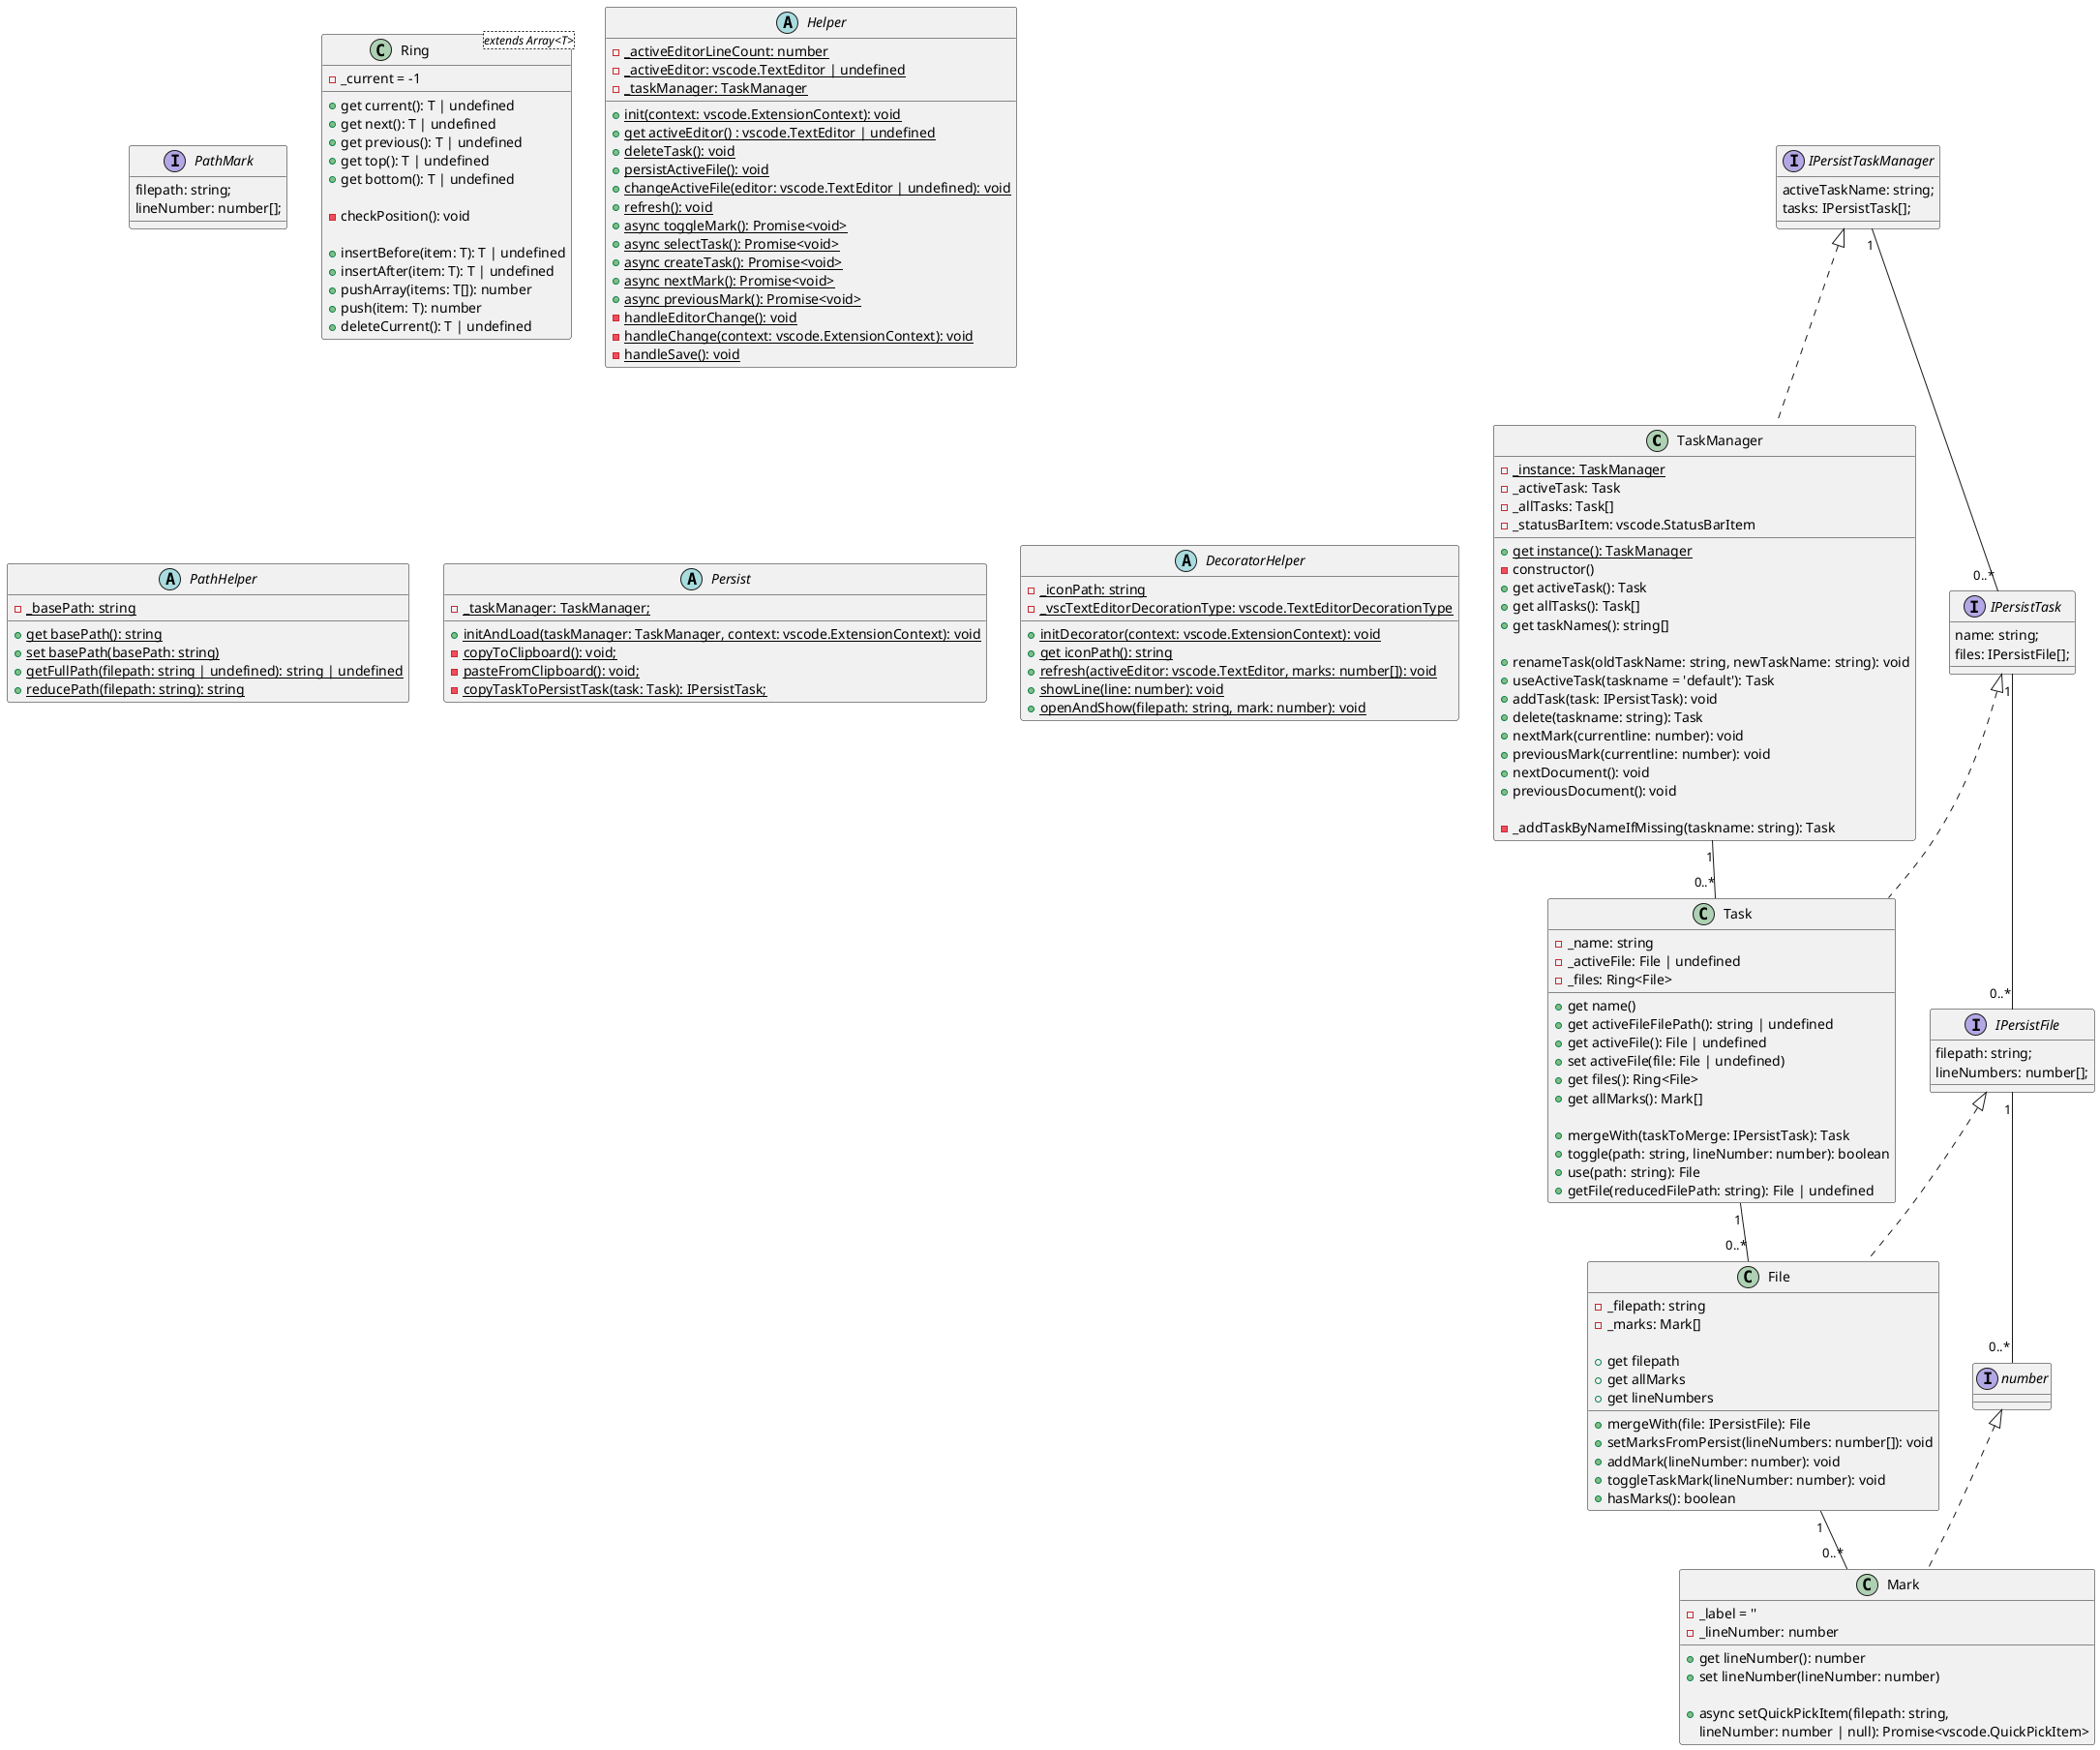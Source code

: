 
@startuml

class TaskManager {
    -{static}_instance: TaskManager
    +{static}get instance(): TaskManager
    -constructor()
    -_activeTask: Task
    -_allTasks: Task[]
    -_statusBarItem: vscode.StatusBarItem

    +get activeTask(): Task
    +get allTasks(): Task[]
    +get taskNames(): string[]

    +renameTask(oldTaskName: string, newTaskName: string): void 
    +useActiveTask(taskname = 'default'): Task
    +addTask(task: IPersistTask): void
    +delete(taskname: string): Task
    +nextMark(currentline: number): void
    +previousMark(currentline: number): void
    +nextDocument(): void
    +previousDocument(): void

    -_addTaskByNameIfMissing(taskname: string): Task
}

class Task {
 -_name: string
 -_activeFile: File | undefined
 -_files: Ring<File>

 +get name()
 +get activeFileFilePath(): string | undefined
 +get activeFile(): File | undefined
 +set activeFile(file: File | undefined)
 +get files(): Ring<File>
 +get allMarks(): Mark[] 

 +mergeWith(taskToMerge: IPersistTask): Task
 +toggle(path: string, lineNumber: number): boolean
 +use(path: string): File
 +getFile(reducedFilePath: string): File | undefined
}

class File {
 -_filepath: string
 -_marks: Mark[]

 +get filepath
 +get allMarks
 +get lineNumbers

 +mergeWith(file: IPersistFile): File
 +setMarksFromPersist(lineNumbers: number[]): void
 +addMark(lineNumber: number): void
 +toggleTaskMark(lineNumber: number): void
 +hasMarks(): boolean
}

class Mark {
 -_label = ''
 -_lineNumber: number

 +get lineNumber(): number
 +set lineNumber(lineNumber: number)

 +async setQuickPickItem(filepath: string,
    lineNumber: number | null): Promise<vscode.QuickPickItem>
}

TaskManager "1" -- "0..*" Task
Task "1" -- "0..*" File
File "1" -- "0..*" Mark


interface IPersistTaskManager {
  activeTaskName: string;
  tasks: IPersistTask[];
}

interface IPersistTask {
  name: string;
  files: IPersistFile[];
}

interface IPersistFile {
  filepath: string;
  lineNumbers: number[];
}
interface number {
}

interface PathMark {
  filepath: string;
  lineNumber: number[];
}

IPersistTaskManager "1" -- "0..*" IPersistTask
IPersistTask "1" -- "0..*" IPersistFile
IPersistFile "1" -- "0..*" number


IPersistTaskManager <|.. TaskManager
IPersistTask <|.. Task
IPersistFile <|.. File
number <|.. Mark

class Ring<extends Array<T>> {
    -_current = -1

    +get current(): T | undefined
    +get next(): T | undefined
    +get previous(): T | undefined
    +get top(): T | undefined
    +get bottom(): T | undefined
    
    -checkPosition(): void

    +insertBefore(item: T): T | undefined
    +insertAfter(item: T): T | undefined
    +pushArray(items: T[]): number
    +push(item: T): number
    +deleteCurrent(): T | undefined


}

abstract class Helper{
    -{static}_activeEditorLineCount: number
    -{static}_activeEditor: vscode.TextEditor | undefined
    -{static}_taskManager: TaskManager
    +{static}init(context: vscode.ExtensionContext): void
    +{static}get activeEditor() : vscode.TextEditor | undefined
    +{static}deleteTask(): void
    +{static}persistActiveFile(): void
    +{static}changeActiveFile(editor: vscode.TextEditor | undefined): void
    +{static}refresh(): void
    +{static}async toggleMark(): Promise<void>
    +{static}async selectTask(): Promise<void>
    +{static}async createTask(): Promise<void>
    +{static}async nextMark(): Promise<void>
    +{static}async previousMark(): Promise<void>
    -{static}handleEditorChange(): void
    -{static}handleChange(context: vscode.ExtensionContext): void
    -{static}handleSave(): void
}

abstract class PathHelper{
    -{static}_basePath: string
    +{static}get basePath(): string
    +{static}set basePath(basePath: string)
    +{static}getFullPath(filepath: string | undefined): string | undefined
    +{static}reducePath(filepath: string): string
}

abstract class Persist{
    -{static}_taskManager: TaskManager;
    +{static}initAndLoad(taskManager: TaskManager, context: vscode.ExtensionContext): void
    -{static}copyToClipboard(): void;
    -{static}pasteFromClipboard(): void;
    -{static}copyTaskToPersistTask(task: Task): IPersistTask;
}

abstract class DecoratorHelper{
    -{static}_iconPath: string
    -{static}_vscTextEditorDecorationType: vscode.TextEditorDecorationType
    +{static}initDecorator(context: vscode.ExtensionContext): void
    +{static}get iconPath(): string
    +{static}refresh(activeEditor: vscode.TextEditor, marks: number[]): void
    +{static}showLine(line: number): void
    +{static}openAndShow(filepath: string, mark: number): void
}

@enduml